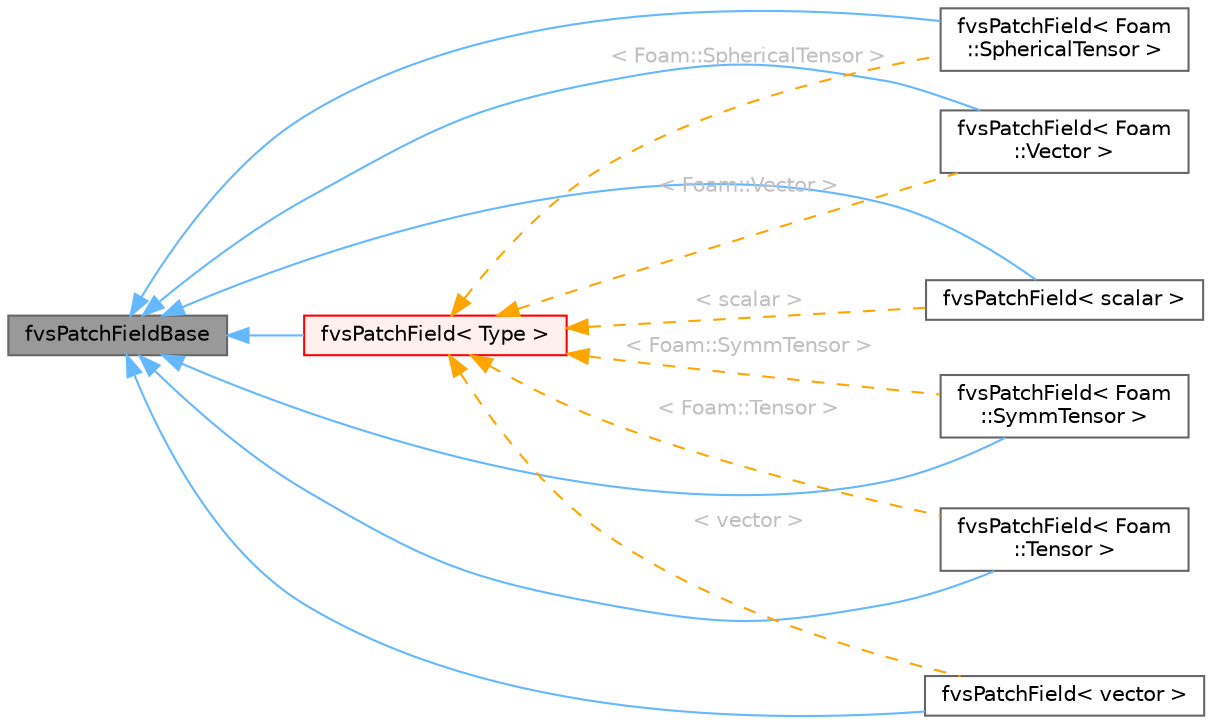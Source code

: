 digraph "fvsPatchFieldBase"
{
 // LATEX_PDF_SIZE
  bgcolor="transparent";
  edge [fontname=Helvetica,fontsize=10,labelfontname=Helvetica,labelfontsize=10];
  node [fontname=Helvetica,fontsize=10,shape=box,height=0.2,width=0.4];
  rankdir="LR";
  Node1 [id="Node000001",label="fvsPatchFieldBase",height=0.2,width=0.4,color="gray40", fillcolor="grey60", style="filled", fontcolor="black",tooltip=" "];
  Node1 -> Node2 [id="edge1_Node000001_Node000002",dir="back",color="steelblue1",style="solid",tooltip=" "];
  Node2 [id="Node000002",label="fvsPatchField\< scalar \>",height=0.2,width=0.4,color="gray40", fillcolor="white", style="filled",URL="$classFoam_1_1fvsPatchField.html",tooltip=" "];
  Node1 -> Node3 [id="edge2_Node000001_Node000003",dir="back",color="steelblue1",style="solid",tooltip=" "];
  Node3 [id="Node000003",label="fvsPatchField\< Foam\l::Vector \>",height=0.2,width=0.4,color="gray40", fillcolor="white", style="filled",URL="$classFoam_1_1fvsPatchField.html",tooltip=" "];
  Node1 -> Node4 [id="edge3_Node000001_Node000004",dir="back",color="steelblue1",style="solid",tooltip=" "];
  Node4 [id="Node000004",label="fvsPatchField\< Foam\l::SphericalTensor \>",height=0.2,width=0.4,color="gray40", fillcolor="white", style="filled",URL="$classFoam_1_1fvsPatchField.html",tooltip=" "];
  Node1 -> Node5 [id="edge4_Node000001_Node000005",dir="back",color="steelblue1",style="solid",tooltip=" "];
  Node5 [id="Node000005",label="fvsPatchField\< Foam\l::SymmTensor \>",height=0.2,width=0.4,color="gray40", fillcolor="white", style="filled",URL="$classFoam_1_1fvsPatchField.html",tooltip=" "];
  Node1 -> Node6 [id="edge5_Node000001_Node000006",dir="back",color="steelblue1",style="solid",tooltip=" "];
  Node6 [id="Node000006",label="fvsPatchField\< Foam\l::Tensor \>",height=0.2,width=0.4,color="gray40", fillcolor="white", style="filled",URL="$classFoam_1_1fvsPatchField.html",tooltip=" "];
  Node1 -> Node7 [id="edge6_Node000001_Node000007",dir="back",color="steelblue1",style="solid",tooltip=" "];
  Node7 [id="Node000007",label="fvsPatchField\< vector \>",height=0.2,width=0.4,color="gray40", fillcolor="white", style="filled",URL="$classFoam_1_1fvsPatchField.html",tooltip=" "];
  Node1 -> Node8 [id="edge7_Node000001_Node000008",dir="back",color="steelblue1",style="solid",tooltip=" "];
  Node8 [id="Node000008",label="fvsPatchField\< Type \>",height=0.2,width=0.4,color="red", fillcolor="#FFF0F0", style="filled",URL="$classFoam_1_1fvsPatchField.html",tooltip="An abstract base class with a fat-interface to all derived classes covering all possible ways in whic..."];
  Node8 -> Node2 [id="edge8_Node000008_Node000002",dir="back",color="orange",style="dashed",tooltip=" ",label=" \< scalar \>",fontcolor="grey" ];
  Node8 -> Node3 [id="edge9_Node000008_Node000003",dir="back",color="orange",style="dashed",tooltip=" ",label=" \< Foam::Vector \>",fontcolor="grey" ];
  Node8 -> Node4 [id="edge10_Node000008_Node000004",dir="back",color="orange",style="dashed",tooltip=" ",label=" \< Foam::SphericalTensor \>",fontcolor="grey" ];
  Node8 -> Node5 [id="edge11_Node000008_Node000005",dir="back",color="orange",style="dashed",tooltip=" ",label=" \< Foam::SymmTensor \>",fontcolor="grey" ];
  Node8 -> Node6 [id="edge12_Node000008_Node000006",dir="back",color="orange",style="dashed",tooltip=" ",label=" \< Foam::Tensor \>",fontcolor="grey" ];
  Node8 -> Node7 [id="edge13_Node000008_Node000007",dir="back",color="orange",style="dashed",tooltip=" ",label=" \< vector \>",fontcolor="grey" ];
}
